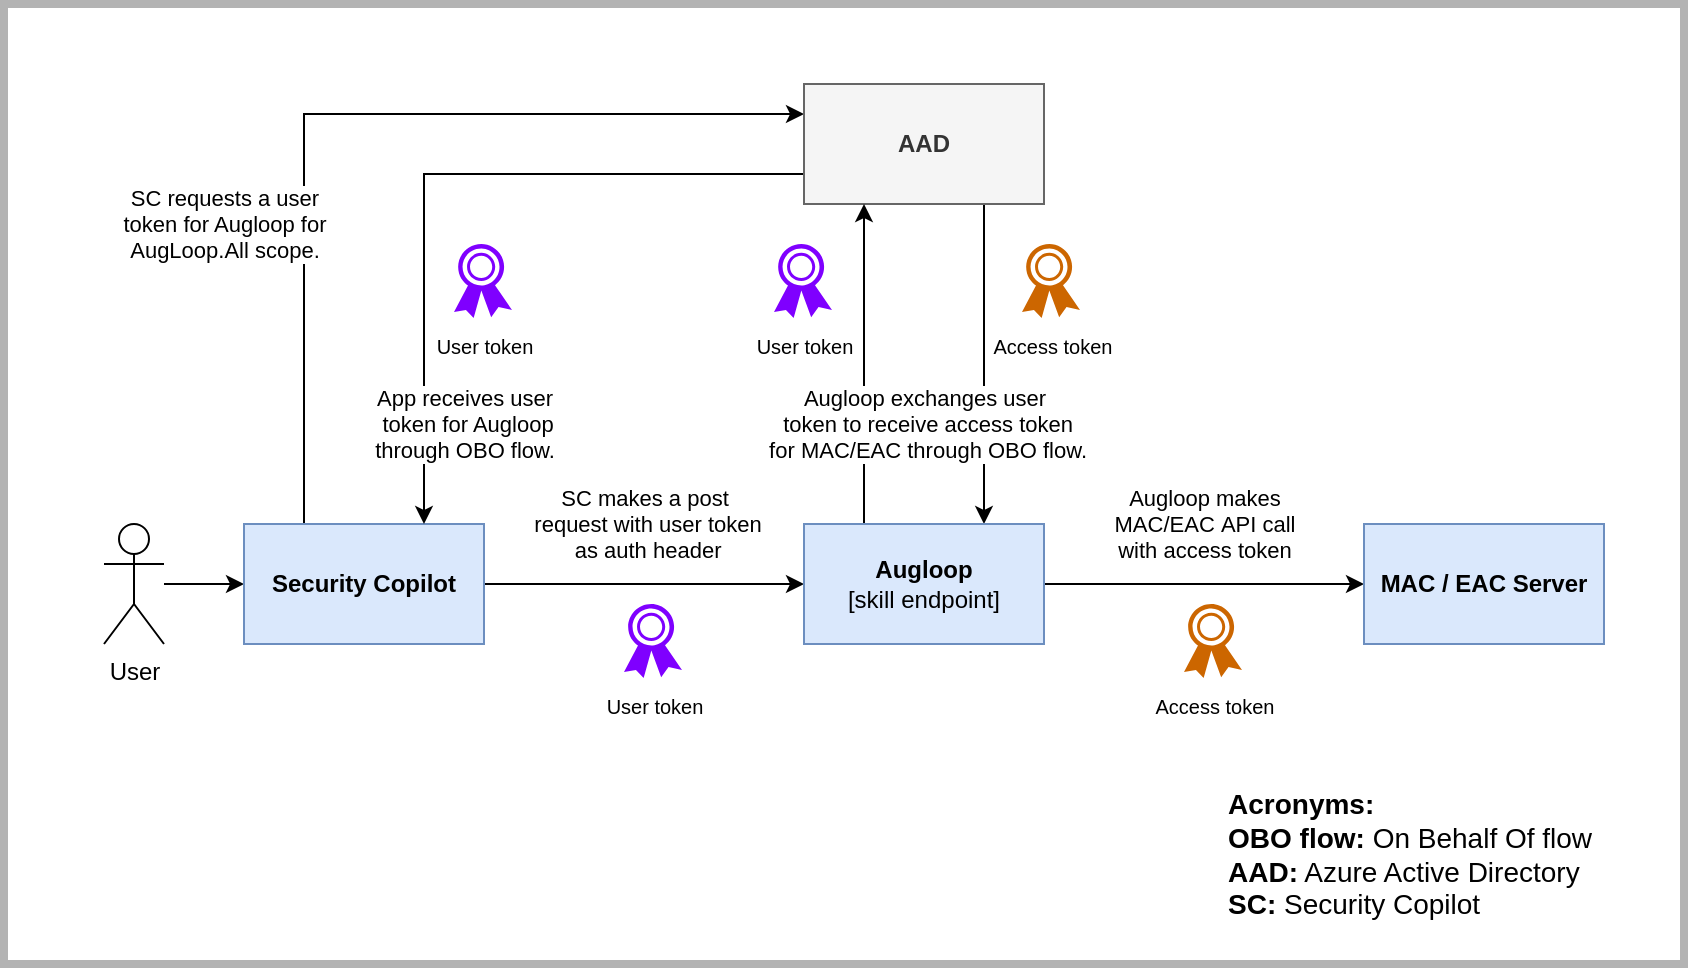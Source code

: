 <mxfile version="24.0.2" type="github">
  <diagram name="Page-1" id="p9rTT8WAVjlQeRC8qa4n">
    <mxGraphModel dx="1848" dy="1765" grid="1" gridSize="10" guides="1" tooltips="1" connect="1" arrows="1" fold="1" page="1" pageScale="1" pageWidth="850" pageHeight="1100" math="0" shadow="0">
      <root>
        <mxCell id="0" />
        <mxCell id="1" parent="0" />
        <mxCell id="kLT8Ec169Jq2ek5y9DS--33" value="" style="rounded=0;whiteSpace=wrap;html=1;strokeWidth=4;fillColor=none;strokeColor=#B3B3B3;" parent="1" vertex="1">
          <mxGeometry width="840" height="480" as="geometry" />
        </mxCell>
        <mxCell id="kLT8Ec169Jq2ek5y9DS--21" value="" style="edgeStyle=orthogonalEdgeStyle;rounded=0;orthogonalLoop=1;jettySize=auto;html=1;" parent="1" source="kLT8Ec169Jq2ek5y9DS--1" target="kLT8Ec169Jq2ek5y9DS--2" edge="1">
          <mxGeometry relative="1" as="geometry" />
        </mxCell>
        <mxCell id="kLT8Ec169Jq2ek5y9DS--1" value="User" style="shape=umlActor;verticalLabelPosition=bottom;verticalAlign=top;html=1;outlineConnect=0;" parent="1" vertex="1">
          <mxGeometry x="50" y="260" width="30" height="60" as="geometry" />
        </mxCell>
        <mxCell id="kLT8Ec169Jq2ek5y9DS--24" value="SC requests a user&lt;div&gt;token for Augloop for&lt;/div&gt;&lt;div&gt;AugLoop.All scope.&lt;/div&gt;" style="edgeStyle=orthogonalEdgeStyle;rounded=0;orthogonalLoop=1;jettySize=auto;html=1;exitX=0.25;exitY=0;exitDx=0;exitDy=0;entryX=0;entryY=0.25;entryDx=0;entryDy=0;" parent="1" source="kLT8Ec169Jq2ek5y9DS--2" target="kLT8Ec169Jq2ek5y9DS--3" edge="1">
          <mxGeometry x="-0.341" y="40" relative="1" as="geometry">
            <mxPoint as="offset" />
          </mxGeometry>
        </mxCell>
        <mxCell id="kLT8Ec169Jq2ek5y9DS--28" value="SC makes a post&lt;br&gt;&amp;nbsp;request with user token&lt;br&gt;&amp;nbsp;as auth header" style="edgeStyle=orthogonalEdgeStyle;rounded=0;orthogonalLoop=1;jettySize=auto;html=1;exitX=1;exitY=0.5;exitDx=0;exitDy=0;entryX=0;entryY=0.5;entryDx=0;entryDy=0;" parent="1" source="kLT8Ec169Jq2ek5y9DS--2" target="kLT8Ec169Jq2ek5y9DS--5" edge="1">
          <mxGeometry y="30" relative="1" as="geometry">
            <mxPoint as="offset" />
          </mxGeometry>
        </mxCell>
        <mxCell id="kLT8Ec169Jq2ek5y9DS--2" value="&lt;b&gt;Security Copilot&lt;/b&gt;" style="rounded=0;whiteSpace=wrap;html=1;fillColor=#dae8fc;strokeColor=#6c8ebf;" parent="1" vertex="1">
          <mxGeometry x="120" y="260" width="120" height="60" as="geometry" />
        </mxCell>
        <mxCell id="kLT8Ec169Jq2ek5y9DS--25" value="App receives user&lt;br&gt;&amp;nbsp;token for Augloop&lt;div&gt;through OBO flow.&lt;/div&gt;" style="edgeStyle=orthogonalEdgeStyle;rounded=0;orthogonalLoop=1;jettySize=auto;html=1;exitX=0;exitY=0.75;exitDx=0;exitDy=0;entryX=0.75;entryY=0;entryDx=0;entryDy=0;" parent="1" source="kLT8Ec169Jq2ek5y9DS--3" target="kLT8Ec169Jq2ek5y9DS--2" edge="1">
          <mxGeometry x="0.726" y="20" relative="1" as="geometry">
            <mxPoint as="offset" />
          </mxGeometry>
        </mxCell>
        <mxCell id="kLT8Ec169Jq2ek5y9DS--27" style="edgeStyle=orthogonalEdgeStyle;rounded=0;orthogonalLoop=1;jettySize=auto;html=1;exitX=0.75;exitY=1;exitDx=0;exitDy=0;entryX=0.75;entryY=0;entryDx=0;entryDy=0;" parent="1" source="kLT8Ec169Jq2ek5y9DS--3" target="kLT8Ec169Jq2ek5y9DS--5" edge="1">
          <mxGeometry relative="1" as="geometry" />
        </mxCell>
        <mxCell id="kLT8Ec169Jq2ek5y9DS--3" value="&lt;b&gt;AAD&lt;/b&gt;" style="rounded=0;whiteSpace=wrap;html=1;fillColor=#f5f5f5;strokeColor=#666666;fontColor=#333333;" parent="1" vertex="1">
          <mxGeometry x="400" y="40" width="120" height="60" as="geometry" />
        </mxCell>
        <mxCell id="kLT8Ec169Jq2ek5y9DS--26" value="Augloop exchanges user&lt;br&gt;&amp;nbsp;token to receive access token&lt;br&gt;&amp;nbsp;for MAC/EAC through OBO flow." style="edgeStyle=orthogonalEdgeStyle;rounded=0;orthogonalLoop=1;jettySize=auto;html=1;exitX=0.25;exitY=0;exitDx=0;exitDy=0;entryX=0.25;entryY=1;entryDx=0;entryDy=0;" parent="1" source="kLT8Ec169Jq2ek5y9DS--5" target="kLT8Ec169Jq2ek5y9DS--3" edge="1">
          <mxGeometry x="-0.375" y="-30" relative="1" as="geometry">
            <mxPoint as="offset" />
          </mxGeometry>
        </mxCell>
        <mxCell id="kLT8Ec169Jq2ek5y9DS--29" value="Augloop makes &lt;br&gt;MAC/EAC&amp;nbsp;API call &lt;br&gt;with access token" style="edgeStyle=orthogonalEdgeStyle;rounded=0;orthogonalLoop=1;jettySize=auto;html=1;exitX=1;exitY=0.5;exitDx=0;exitDy=0;entryX=0;entryY=0.5;entryDx=0;entryDy=0;" parent="1" source="kLT8Ec169Jq2ek5y9DS--5" target="kLT8Ec169Jq2ek5y9DS--6" edge="1">
          <mxGeometry y="30" relative="1" as="geometry">
            <mxPoint as="offset" />
          </mxGeometry>
        </mxCell>
        <mxCell id="kLT8Ec169Jq2ek5y9DS--5" value="&lt;b&gt;Augloop&lt;/b&gt;&lt;div&gt;[skill endpoint]&lt;/div&gt;" style="rounded=0;whiteSpace=wrap;html=1;fillColor=#dae8fc;strokeColor=#6c8ebf;" parent="1" vertex="1">
          <mxGeometry x="400" y="260" width="120" height="60" as="geometry" />
        </mxCell>
        <mxCell id="kLT8Ec169Jq2ek5y9DS--6" value="&lt;b&gt;MAC / EAC Server&lt;/b&gt;" style="rounded=0;whiteSpace=wrap;html=1;fillColor=#dae8fc;strokeColor=#6c8ebf;" parent="1" vertex="1">
          <mxGeometry x="680" y="260" width="120" height="60" as="geometry" />
        </mxCell>
        <mxCell id="kLT8Ec169Jq2ek5y9DS--13" value="&lt;font style=&quot;font-size: 10px;&quot;&gt;Access token&lt;/font&gt;" style="sketch=0;pointerEvents=1;shadow=0;dashed=0;html=1;strokeColor=none;fillColor=#CC6600;labelPosition=center;verticalLabelPosition=bottom;verticalAlign=top;outlineConnect=0;align=center;shape=mxgraph.office.security.token;" parent="1" vertex="1">
          <mxGeometry x="509" y="120" width="29" height="37" as="geometry" />
        </mxCell>
        <mxCell id="kLT8Ec169Jq2ek5y9DS--14" value="&lt;font style=&quot;font-size: 10px;&quot;&gt;User token&lt;/font&gt;" style="sketch=0;pointerEvents=1;shadow=0;dashed=0;html=1;strokeColor=none;fillColor=#7F00FF;labelPosition=center;verticalLabelPosition=bottom;verticalAlign=top;outlineConnect=0;align=center;shape=mxgraph.office.security.token;" parent="1" vertex="1">
          <mxGeometry x="385" y="120" width="29" height="37" as="geometry" />
        </mxCell>
        <mxCell id="kLT8Ec169Jq2ek5y9DS--15" value="&lt;font style=&quot;font-size: 10px;&quot;&gt;User token&lt;/font&gt;" style="sketch=0;pointerEvents=1;shadow=0;dashed=0;html=1;strokeColor=none;fillColor=#7F00FF;labelPosition=center;verticalLabelPosition=bottom;verticalAlign=top;outlineConnect=0;align=center;shape=mxgraph.office.security.token;" parent="1" vertex="1">
          <mxGeometry x="225" y="120" width="29" height="37" as="geometry" />
        </mxCell>
        <mxCell id="kLT8Ec169Jq2ek5y9DS--16" value="&lt;font style=&quot;font-size: 10px;&quot;&gt;User token&lt;/font&gt;" style="sketch=0;pointerEvents=1;shadow=0;dashed=0;html=1;strokeColor=none;fillColor=#7F00FF;labelPosition=center;verticalLabelPosition=bottom;verticalAlign=top;outlineConnect=0;align=center;shape=mxgraph.office.security.token;" parent="1" vertex="1">
          <mxGeometry x="310" y="300" width="29" height="37" as="geometry" />
        </mxCell>
        <mxCell id="kLT8Ec169Jq2ek5y9DS--17" value="&lt;font style=&quot;font-size: 10px;&quot;&gt;Access token&lt;/font&gt;" style="sketch=0;pointerEvents=1;shadow=0;dashed=0;html=1;strokeColor=none;fillColor=#CC6600;labelPosition=center;verticalLabelPosition=bottom;verticalAlign=top;outlineConnect=0;align=center;shape=mxgraph.office.security.token;" parent="1" vertex="1">
          <mxGeometry x="590" y="300" width="29" height="37" as="geometry" />
        </mxCell>
        <mxCell id="Y9pXHc6cBrlHyy9CquZG-1" value="&lt;div style=&quot;font-size: 14px;&quot;&gt;&lt;b style=&quot;&quot;&gt;&lt;font style=&quot;font-size: 14px;&quot;&gt;Acronyms:&lt;/font&gt;&lt;/b&gt;&lt;/div&gt;&lt;font style=&quot;font-size: 14px;&quot;&gt;&lt;b&gt;OBO flow:&lt;/b&gt; On Behalf Of flow&lt;/font&gt;&lt;div style=&quot;font-size: 14px;&quot;&gt;&lt;font style=&quot;font-size: 14px;&quot;&gt;&lt;b&gt;AAD:&lt;/b&gt; Azure Active Directory&lt;/font&gt;&lt;/div&gt;&lt;div style=&quot;font-size: 14px;&quot;&gt;&lt;font style=&quot;font-size: 14px;&quot;&gt;&lt;b&gt;SC:&lt;/b&gt; Security Copilot&lt;/font&gt;&lt;/div&gt;" style="text;html=1;align=left;verticalAlign=middle;whiteSpace=wrap;rounded=0;" vertex="1" parent="1">
          <mxGeometry x="610" y="380" width="220" height="90" as="geometry" />
        </mxCell>
      </root>
    </mxGraphModel>
  </diagram>
</mxfile>
